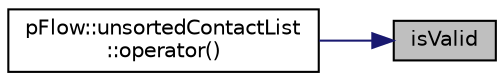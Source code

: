 digraph "isValid"
{
 // LATEX_PDF_SIZE
  edge [fontname="Helvetica",fontsize="10",labelfontname="Helvetica",labelfontsize="10"];
  node [fontname="Helvetica",fontsize="10",shape=record];
  rankdir="RL";
  Node1 [label="isValid",height=0.2,width=0.4,color="black", fillcolor="grey75", style="filled", fontcolor="black",tooltip=" "];
  Node1 -> Node2 [dir="back",color="midnightblue",fontsize="10",style="solid",fontname="Helvetica"];
  Node2 [label="pFlow::unsortedContactList\l::operator()",height=0.2,width=0.4,color="black", fillcolor="white", style="filled",URL="$classpFlow_1_1unsortedContactList.html#af1c39e182baef097c4b4a90c0e5f0af2",tooltip=" "];
}
